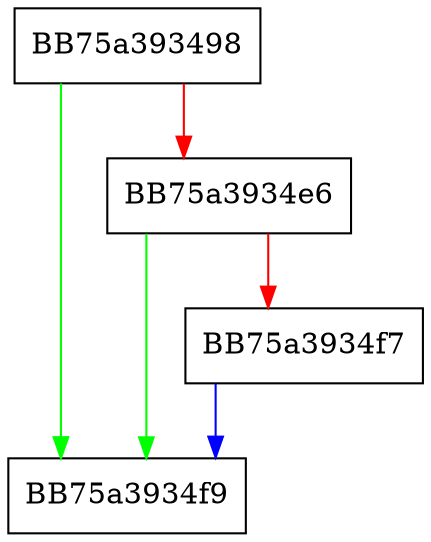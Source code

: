 digraph VFS_DeleteFile {
  node [shape="box"];
  graph [splines=ortho];
  BB75a393498 -> BB75a3934f9 [color="green"];
  BB75a393498 -> BB75a3934e6 [color="red"];
  BB75a3934e6 -> BB75a3934f9 [color="green"];
  BB75a3934e6 -> BB75a3934f7 [color="red"];
  BB75a3934f7 -> BB75a3934f9 [color="blue"];
}